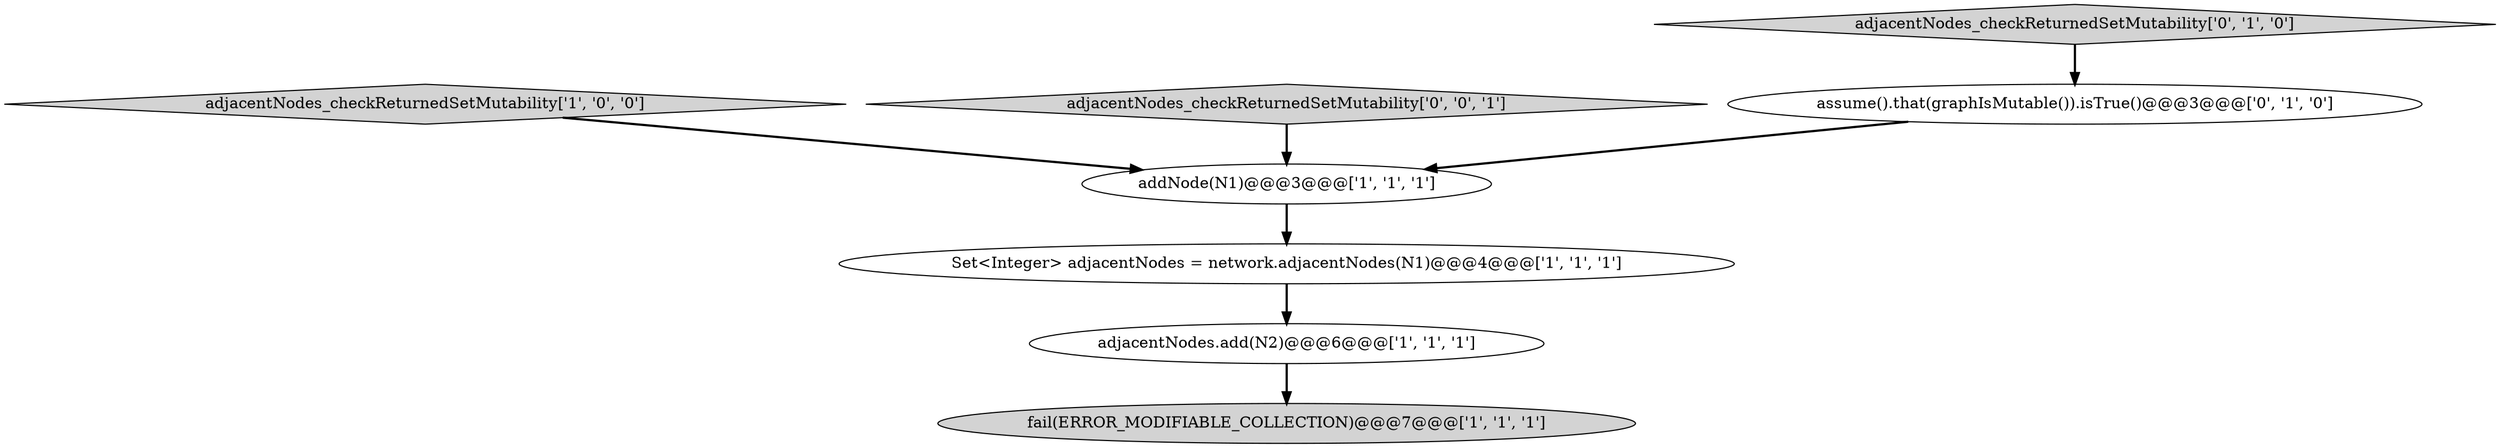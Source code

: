 digraph {
0 [style = filled, label = "fail(ERROR_MODIFIABLE_COLLECTION)@@@7@@@['1', '1', '1']", fillcolor = lightgray, shape = ellipse image = "AAA0AAABBB1BBB"];
2 [style = filled, label = "adjacentNodes_checkReturnedSetMutability['1', '0', '0']", fillcolor = lightgray, shape = diamond image = "AAA0AAABBB1BBB"];
7 [style = filled, label = "adjacentNodes_checkReturnedSetMutability['0', '0', '1']", fillcolor = lightgray, shape = diamond image = "AAA0AAABBB3BBB"];
3 [style = filled, label = "addNode(N1)@@@3@@@['1', '1', '1']", fillcolor = white, shape = ellipse image = "AAA0AAABBB1BBB"];
1 [style = filled, label = "adjacentNodes.add(N2)@@@6@@@['1', '1', '1']", fillcolor = white, shape = ellipse image = "AAA0AAABBB1BBB"];
5 [style = filled, label = "adjacentNodes_checkReturnedSetMutability['0', '1', '0']", fillcolor = lightgray, shape = diamond image = "AAA0AAABBB2BBB"];
6 [style = filled, label = "assume().that(graphIsMutable()).isTrue()@@@3@@@['0', '1', '0']", fillcolor = white, shape = ellipse image = "AAA1AAABBB2BBB"];
4 [style = filled, label = "Set<Integer> adjacentNodes = network.adjacentNodes(N1)@@@4@@@['1', '1', '1']", fillcolor = white, shape = ellipse image = "AAA0AAABBB1BBB"];
6->3 [style = bold, label=""];
3->4 [style = bold, label=""];
2->3 [style = bold, label=""];
5->6 [style = bold, label=""];
4->1 [style = bold, label=""];
1->0 [style = bold, label=""];
7->3 [style = bold, label=""];
}
